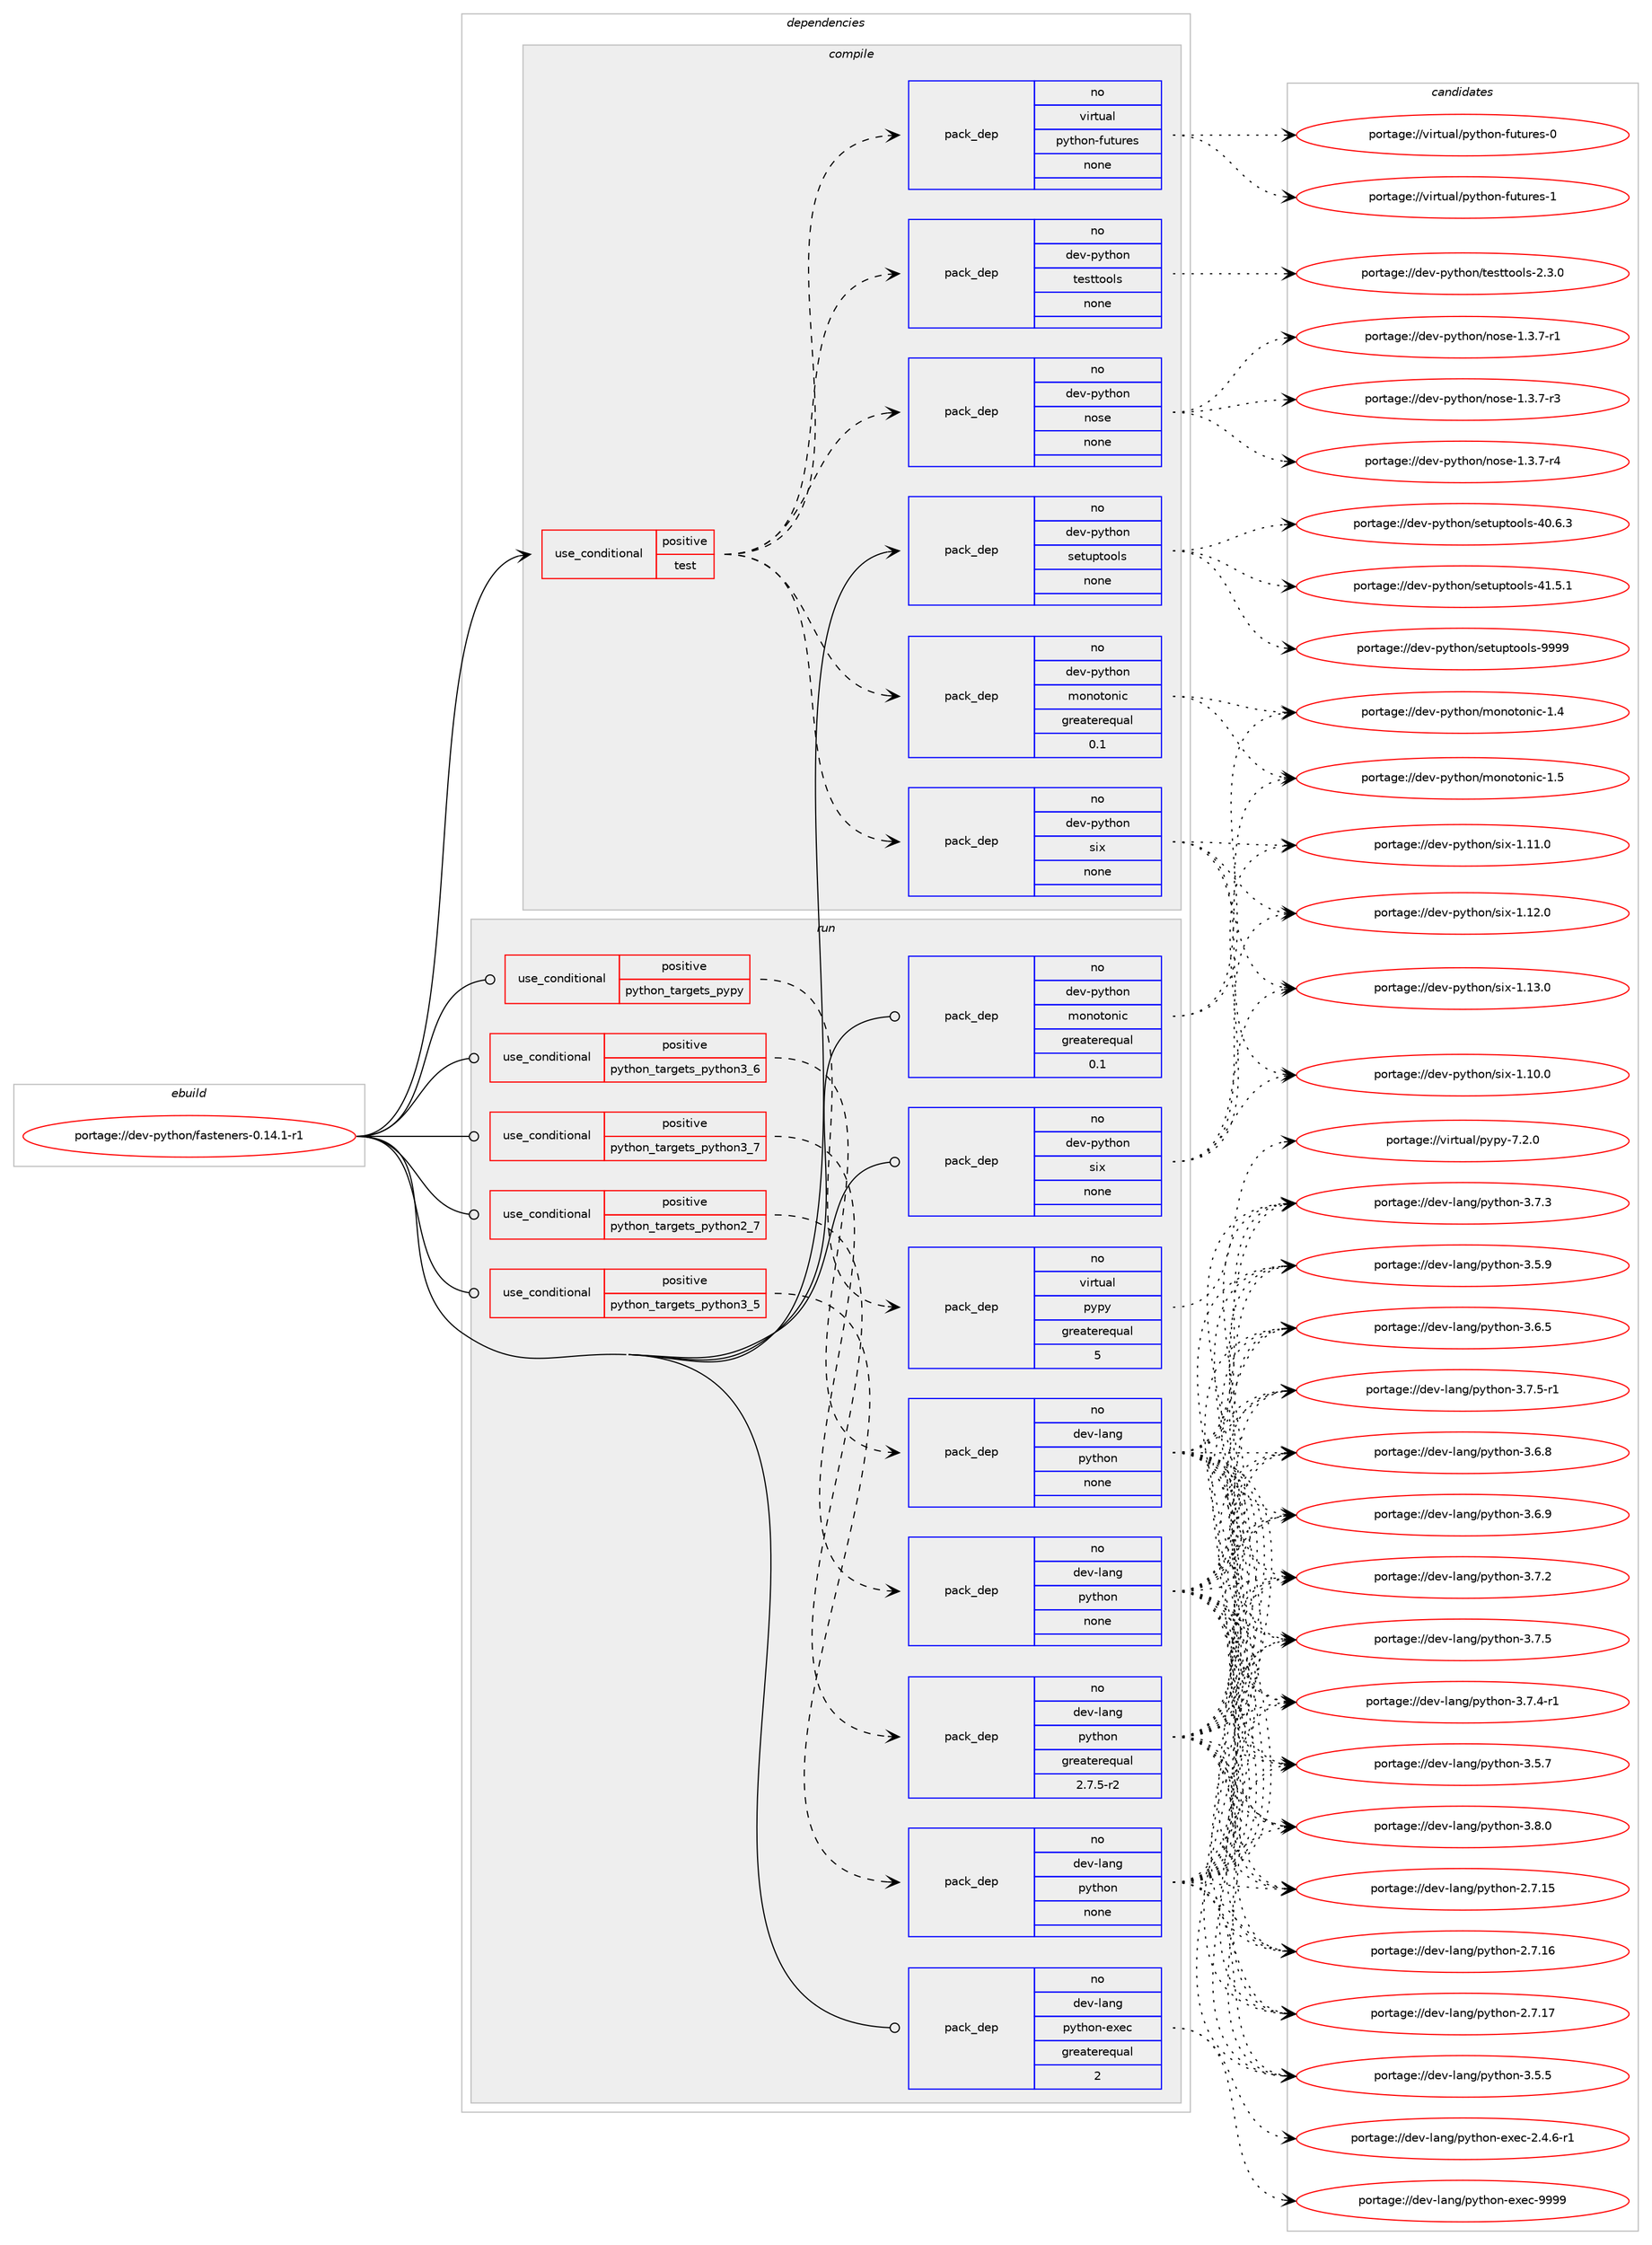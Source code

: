digraph prolog {

# *************
# Graph options
# *************

newrank=true;
concentrate=true;
compound=true;
graph [rankdir=LR,fontname=Helvetica,fontsize=10,ranksep=1.5];#, ranksep=2.5, nodesep=0.2];
edge  [arrowhead=vee];
node  [fontname=Helvetica,fontsize=10];

# **********
# The ebuild
# **********

subgraph cluster_leftcol {
color=gray;
rank=same;
label=<<i>ebuild</i>>;
id [label="portage://dev-python/fasteners-0.14.1-r1", color=red, width=4, href="../dev-python/fasteners-0.14.1-r1.svg"];
}

# ****************
# The dependencies
# ****************

subgraph cluster_midcol {
color=gray;
label=<<i>dependencies</i>>;
subgraph cluster_compile {
fillcolor="#eeeeee";
style=filled;
label=<<i>compile</i>>;
subgraph cond28389 {
dependency138704 [label=<<TABLE BORDER="0" CELLBORDER="1" CELLSPACING="0" CELLPADDING="4"><TR><TD ROWSPAN="3" CELLPADDING="10">use_conditional</TD></TR><TR><TD>positive</TD></TR><TR><TD>test</TD></TR></TABLE>>, shape=none, color=red];
subgraph pack106997 {
dependency138705 [label=<<TABLE BORDER="0" CELLBORDER="1" CELLSPACING="0" CELLPADDING="4" WIDTH="220"><TR><TD ROWSPAN="6" CELLPADDING="30">pack_dep</TD></TR><TR><TD WIDTH="110">no</TD></TR><TR><TD>dev-python</TD></TR><TR><TD>monotonic</TD></TR><TR><TD>greaterequal</TD></TR><TR><TD>0.1</TD></TR></TABLE>>, shape=none, color=blue];
}
dependency138704:e -> dependency138705:w [weight=20,style="dashed",arrowhead="vee"];
subgraph pack106998 {
dependency138706 [label=<<TABLE BORDER="0" CELLBORDER="1" CELLSPACING="0" CELLPADDING="4" WIDTH="220"><TR><TD ROWSPAN="6" CELLPADDING="30">pack_dep</TD></TR><TR><TD WIDTH="110">no</TD></TR><TR><TD>dev-python</TD></TR><TR><TD>six</TD></TR><TR><TD>none</TD></TR><TR><TD></TD></TR></TABLE>>, shape=none, color=blue];
}
dependency138704:e -> dependency138706:w [weight=20,style="dashed",arrowhead="vee"];
subgraph pack106999 {
dependency138707 [label=<<TABLE BORDER="0" CELLBORDER="1" CELLSPACING="0" CELLPADDING="4" WIDTH="220"><TR><TD ROWSPAN="6" CELLPADDING="30">pack_dep</TD></TR><TR><TD WIDTH="110">no</TD></TR><TR><TD>dev-python</TD></TR><TR><TD>nose</TD></TR><TR><TD>none</TD></TR><TR><TD></TD></TR></TABLE>>, shape=none, color=blue];
}
dependency138704:e -> dependency138707:w [weight=20,style="dashed",arrowhead="vee"];
subgraph pack107000 {
dependency138708 [label=<<TABLE BORDER="0" CELLBORDER="1" CELLSPACING="0" CELLPADDING="4" WIDTH="220"><TR><TD ROWSPAN="6" CELLPADDING="30">pack_dep</TD></TR><TR><TD WIDTH="110">no</TD></TR><TR><TD>dev-python</TD></TR><TR><TD>testtools</TD></TR><TR><TD>none</TD></TR><TR><TD></TD></TR></TABLE>>, shape=none, color=blue];
}
dependency138704:e -> dependency138708:w [weight=20,style="dashed",arrowhead="vee"];
subgraph pack107001 {
dependency138709 [label=<<TABLE BORDER="0" CELLBORDER="1" CELLSPACING="0" CELLPADDING="4" WIDTH="220"><TR><TD ROWSPAN="6" CELLPADDING="30">pack_dep</TD></TR><TR><TD WIDTH="110">no</TD></TR><TR><TD>virtual</TD></TR><TR><TD>python-futures</TD></TR><TR><TD>none</TD></TR><TR><TD></TD></TR></TABLE>>, shape=none, color=blue];
}
dependency138704:e -> dependency138709:w [weight=20,style="dashed",arrowhead="vee"];
}
id:e -> dependency138704:w [weight=20,style="solid",arrowhead="vee"];
subgraph pack107002 {
dependency138710 [label=<<TABLE BORDER="0" CELLBORDER="1" CELLSPACING="0" CELLPADDING="4" WIDTH="220"><TR><TD ROWSPAN="6" CELLPADDING="30">pack_dep</TD></TR><TR><TD WIDTH="110">no</TD></TR><TR><TD>dev-python</TD></TR><TR><TD>setuptools</TD></TR><TR><TD>none</TD></TR><TR><TD></TD></TR></TABLE>>, shape=none, color=blue];
}
id:e -> dependency138710:w [weight=20,style="solid",arrowhead="vee"];
}
subgraph cluster_compileandrun {
fillcolor="#eeeeee";
style=filled;
label=<<i>compile and run</i>>;
}
subgraph cluster_run {
fillcolor="#eeeeee";
style=filled;
label=<<i>run</i>>;
subgraph cond28390 {
dependency138711 [label=<<TABLE BORDER="0" CELLBORDER="1" CELLSPACING="0" CELLPADDING="4"><TR><TD ROWSPAN="3" CELLPADDING="10">use_conditional</TD></TR><TR><TD>positive</TD></TR><TR><TD>python_targets_pypy</TD></TR></TABLE>>, shape=none, color=red];
subgraph pack107003 {
dependency138712 [label=<<TABLE BORDER="0" CELLBORDER="1" CELLSPACING="0" CELLPADDING="4" WIDTH="220"><TR><TD ROWSPAN="6" CELLPADDING="30">pack_dep</TD></TR><TR><TD WIDTH="110">no</TD></TR><TR><TD>virtual</TD></TR><TR><TD>pypy</TD></TR><TR><TD>greaterequal</TD></TR><TR><TD>5</TD></TR></TABLE>>, shape=none, color=blue];
}
dependency138711:e -> dependency138712:w [weight=20,style="dashed",arrowhead="vee"];
}
id:e -> dependency138711:w [weight=20,style="solid",arrowhead="odot"];
subgraph cond28391 {
dependency138713 [label=<<TABLE BORDER="0" CELLBORDER="1" CELLSPACING="0" CELLPADDING="4"><TR><TD ROWSPAN="3" CELLPADDING="10">use_conditional</TD></TR><TR><TD>positive</TD></TR><TR><TD>python_targets_python2_7</TD></TR></TABLE>>, shape=none, color=red];
subgraph pack107004 {
dependency138714 [label=<<TABLE BORDER="0" CELLBORDER="1" CELLSPACING="0" CELLPADDING="4" WIDTH="220"><TR><TD ROWSPAN="6" CELLPADDING="30">pack_dep</TD></TR><TR><TD WIDTH="110">no</TD></TR><TR><TD>dev-lang</TD></TR><TR><TD>python</TD></TR><TR><TD>greaterequal</TD></TR><TR><TD>2.7.5-r2</TD></TR></TABLE>>, shape=none, color=blue];
}
dependency138713:e -> dependency138714:w [weight=20,style="dashed",arrowhead="vee"];
}
id:e -> dependency138713:w [weight=20,style="solid",arrowhead="odot"];
subgraph cond28392 {
dependency138715 [label=<<TABLE BORDER="0" CELLBORDER="1" CELLSPACING="0" CELLPADDING="4"><TR><TD ROWSPAN="3" CELLPADDING="10">use_conditional</TD></TR><TR><TD>positive</TD></TR><TR><TD>python_targets_python3_5</TD></TR></TABLE>>, shape=none, color=red];
subgraph pack107005 {
dependency138716 [label=<<TABLE BORDER="0" CELLBORDER="1" CELLSPACING="0" CELLPADDING="4" WIDTH="220"><TR><TD ROWSPAN="6" CELLPADDING="30">pack_dep</TD></TR><TR><TD WIDTH="110">no</TD></TR><TR><TD>dev-lang</TD></TR><TR><TD>python</TD></TR><TR><TD>none</TD></TR><TR><TD></TD></TR></TABLE>>, shape=none, color=blue];
}
dependency138715:e -> dependency138716:w [weight=20,style="dashed",arrowhead="vee"];
}
id:e -> dependency138715:w [weight=20,style="solid",arrowhead="odot"];
subgraph cond28393 {
dependency138717 [label=<<TABLE BORDER="0" CELLBORDER="1" CELLSPACING="0" CELLPADDING="4"><TR><TD ROWSPAN="3" CELLPADDING="10">use_conditional</TD></TR><TR><TD>positive</TD></TR><TR><TD>python_targets_python3_6</TD></TR></TABLE>>, shape=none, color=red];
subgraph pack107006 {
dependency138718 [label=<<TABLE BORDER="0" CELLBORDER="1" CELLSPACING="0" CELLPADDING="4" WIDTH="220"><TR><TD ROWSPAN="6" CELLPADDING="30">pack_dep</TD></TR><TR><TD WIDTH="110">no</TD></TR><TR><TD>dev-lang</TD></TR><TR><TD>python</TD></TR><TR><TD>none</TD></TR><TR><TD></TD></TR></TABLE>>, shape=none, color=blue];
}
dependency138717:e -> dependency138718:w [weight=20,style="dashed",arrowhead="vee"];
}
id:e -> dependency138717:w [weight=20,style="solid",arrowhead="odot"];
subgraph cond28394 {
dependency138719 [label=<<TABLE BORDER="0" CELLBORDER="1" CELLSPACING="0" CELLPADDING="4"><TR><TD ROWSPAN="3" CELLPADDING="10">use_conditional</TD></TR><TR><TD>positive</TD></TR><TR><TD>python_targets_python3_7</TD></TR></TABLE>>, shape=none, color=red];
subgraph pack107007 {
dependency138720 [label=<<TABLE BORDER="0" CELLBORDER="1" CELLSPACING="0" CELLPADDING="4" WIDTH="220"><TR><TD ROWSPAN="6" CELLPADDING="30">pack_dep</TD></TR><TR><TD WIDTH="110">no</TD></TR><TR><TD>dev-lang</TD></TR><TR><TD>python</TD></TR><TR><TD>none</TD></TR><TR><TD></TD></TR></TABLE>>, shape=none, color=blue];
}
dependency138719:e -> dependency138720:w [weight=20,style="dashed",arrowhead="vee"];
}
id:e -> dependency138719:w [weight=20,style="solid",arrowhead="odot"];
subgraph pack107008 {
dependency138721 [label=<<TABLE BORDER="0" CELLBORDER="1" CELLSPACING="0" CELLPADDING="4" WIDTH="220"><TR><TD ROWSPAN="6" CELLPADDING="30">pack_dep</TD></TR><TR><TD WIDTH="110">no</TD></TR><TR><TD>dev-lang</TD></TR><TR><TD>python-exec</TD></TR><TR><TD>greaterequal</TD></TR><TR><TD>2</TD></TR></TABLE>>, shape=none, color=blue];
}
id:e -> dependency138721:w [weight=20,style="solid",arrowhead="odot"];
subgraph pack107009 {
dependency138722 [label=<<TABLE BORDER="0" CELLBORDER="1" CELLSPACING="0" CELLPADDING="4" WIDTH="220"><TR><TD ROWSPAN="6" CELLPADDING="30">pack_dep</TD></TR><TR><TD WIDTH="110">no</TD></TR><TR><TD>dev-python</TD></TR><TR><TD>monotonic</TD></TR><TR><TD>greaterequal</TD></TR><TR><TD>0.1</TD></TR></TABLE>>, shape=none, color=blue];
}
id:e -> dependency138722:w [weight=20,style="solid",arrowhead="odot"];
subgraph pack107010 {
dependency138723 [label=<<TABLE BORDER="0" CELLBORDER="1" CELLSPACING="0" CELLPADDING="4" WIDTH="220"><TR><TD ROWSPAN="6" CELLPADDING="30">pack_dep</TD></TR><TR><TD WIDTH="110">no</TD></TR><TR><TD>dev-python</TD></TR><TR><TD>six</TD></TR><TR><TD>none</TD></TR><TR><TD></TD></TR></TABLE>>, shape=none, color=blue];
}
id:e -> dependency138723:w [weight=20,style="solid",arrowhead="odot"];
}
}

# **************
# The candidates
# **************

subgraph cluster_choices {
rank=same;
color=gray;
label=<<i>candidates</i>>;

subgraph choice106997 {
color=black;
nodesep=1;
choiceportage10010111845112121116104111110471091111101111161111101059945494652 [label="portage://dev-python/monotonic-1.4", color=red, width=4,href="../dev-python/monotonic-1.4.svg"];
choiceportage10010111845112121116104111110471091111101111161111101059945494653 [label="portage://dev-python/monotonic-1.5", color=red, width=4,href="../dev-python/monotonic-1.5.svg"];
dependency138705:e -> choiceportage10010111845112121116104111110471091111101111161111101059945494652:w [style=dotted,weight="100"];
dependency138705:e -> choiceportage10010111845112121116104111110471091111101111161111101059945494653:w [style=dotted,weight="100"];
}
subgraph choice106998 {
color=black;
nodesep=1;
choiceportage100101118451121211161041111104711510512045494649484648 [label="portage://dev-python/six-1.10.0", color=red, width=4,href="../dev-python/six-1.10.0.svg"];
choiceportage100101118451121211161041111104711510512045494649494648 [label="portage://dev-python/six-1.11.0", color=red, width=4,href="../dev-python/six-1.11.0.svg"];
choiceportage100101118451121211161041111104711510512045494649504648 [label="portage://dev-python/six-1.12.0", color=red, width=4,href="../dev-python/six-1.12.0.svg"];
choiceportage100101118451121211161041111104711510512045494649514648 [label="portage://dev-python/six-1.13.0", color=red, width=4,href="../dev-python/six-1.13.0.svg"];
dependency138706:e -> choiceportage100101118451121211161041111104711510512045494649484648:w [style=dotted,weight="100"];
dependency138706:e -> choiceportage100101118451121211161041111104711510512045494649494648:w [style=dotted,weight="100"];
dependency138706:e -> choiceportage100101118451121211161041111104711510512045494649504648:w [style=dotted,weight="100"];
dependency138706:e -> choiceportage100101118451121211161041111104711510512045494649514648:w [style=dotted,weight="100"];
}
subgraph choice106999 {
color=black;
nodesep=1;
choiceportage10010111845112121116104111110471101111151014549465146554511449 [label="portage://dev-python/nose-1.3.7-r1", color=red, width=4,href="../dev-python/nose-1.3.7-r1.svg"];
choiceportage10010111845112121116104111110471101111151014549465146554511451 [label="portage://dev-python/nose-1.3.7-r3", color=red, width=4,href="../dev-python/nose-1.3.7-r3.svg"];
choiceportage10010111845112121116104111110471101111151014549465146554511452 [label="portage://dev-python/nose-1.3.7-r4", color=red, width=4,href="../dev-python/nose-1.3.7-r4.svg"];
dependency138707:e -> choiceportage10010111845112121116104111110471101111151014549465146554511449:w [style=dotted,weight="100"];
dependency138707:e -> choiceportage10010111845112121116104111110471101111151014549465146554511451:w [style=dotted,weight="100"];
dependency138707:e -> choiceportage10010111845112121116104111110471101111151014549465146554511452:w [style=dotted,weight="100"];
}
subgraph choice107000 {
color=black;
nodesep=1;
choiceportage1001011184511212111610411111047116101115116116111111108115455046514648 [label="portage://dev-python/testtools-2.3.0", color=red, width=4,href="../dev-python/testtools-2.3.0.svg"];
dependency138708:e -> choiceportage1001011184511212111610411111047116101115116116111111108115455046514648:w [style=dotted,weight="100"];
}
subgraph choice107001 {
color=black;
nodesep=1;
choiceportage1181051141161179710847112121116104111110451021171161171141011154548 [label="portage://virtual/python-futures-0", color=red, width=4,href="../virtual/python-futures-0.svg"];
choiceportage1181051141161179710847112121116104111110451021171161171141011154549 [label="portage://virtual/python-futures-1", color=red, width=4,href="../virtual/python-futures-1.svg"];
dependency138709:e -> choiceportage1181051141161179710847112121116104111110451021171161171141011154548:w [style=dotted,weight="100"];
dependency138709:e -> choiceportage1181051141161179710847112121116104111110451021171161171141011154549:w [style=dotted,weight="100"];
}
subgraph choice107002 {
color=black;
nodesep=1;
choiceportage100101118451121211161041111104711510111611711211611111110811545524846544651 [label="portage://dev-python/setuptools-40.6.3", color=red, width=4,href="../dev-python/setuptools-40.6.3.svg"];
choiceportage100101118451121211161041111104711510111611711211611111110811545524946534649 [label="portage://dev-python/setuptools-41.5.1", color=red, width=4,href="../dev-python/setuptools-41.5.1.svg"];
choiceportage10010111845112121116104111110471151011161171121161111111081154557575757 [label="portage://dev-python/setuptools-9999", color=red, width=4,href="../dev-python/setuptools-9999.svg"];
dependency138710:e -> choiceportage100101118451121211161041111104711510111611711211611111110811545524846544651:w [style=dotted,weight="100"];
dependency138710:e -> choiceportage100101118451121211161041111104711510111611711211611111110811545524946534649:w [style=dotted,weight="100"];
dependency138710:e -> choiceportage10010111845112121116104111110471151011161171121161111111081154557575757:w [style=dotted,weight="100"];
}
subgraph choice107003 {
color=black;
nodesep=1;
choiceportage1181051141161179710847112121112121455546504648 [label="portage://virtual/pypy-7.2.0", color=red, width=4,href="../virtual/pypy-7.2.0.svg"];
dependency138712:e -> choiceportage1181051141161179710847112121112121455546504648:w [style=dotted,weight="100"];
}
subgraph choice107004 {
color=black;
nodesep=1;
choiceportage10010111845108971101034711212111610411111045504655464953 [label="portage://dev-lang/python-2.7.15", color=red, width=4,href="../dev-lang/python-2.7.15.svg"];
choiceportage10010111845108971101034711212111610411111045504655464954 [label="portage://dev-lang/python-2.7.16", color=red, width=4,href="../dev-lang/python-2.7.16.svg"];
choiceportage10010111845108971101034711212111610411111045504655464955 [label="portage://dev-lang/python-2.7.17", color=red, width=4,href="../dev-lang/python-2.7.17.svg"];
choiceportage100101118451089711010347112121116104111110455146534653 [label="portage://dev-lang/python-3.5.5", color=red, width=4,href="../dev-lang/python-3.5.5.svg"];
choiceportage100101118451089711010347112121116104111110455146534655 [label="portage://dev-lang/python-3.5.7", color=red, width=4,href="../dev-lang/python-3.5.7.svg"];
choiceportage100101118451089711010347112121116104111110455146534657 [label="portage://dev-lang/python-3.5.9", color=red, width=4,href="../dev-lang/python-3.5.9.svg"];
choiceportage100101118451089711010347112121116104111110455146544653 [label="portage://dev-lang/python-3.6.5", color=red, width=4,href="../dev-lang/python-3.6.5.svg"];
choiceportage100101118451089711010347112121116104111110455146544656 [label="portage://dev-lang/python-3.6.8", color=red, width=4,href="../dev-lang/python-3.6.8.svg"];
choiceportage100101118451089711010347112121116104111110455146544657 [label="portage://dev-lang/python-3.6.9", color=red, width=4,href="../dev-lang/python-3.6.9.svg"];
choiceportage100101118451089711010347112121116104111110455146554650 [label="portage://dev-lang/python-3.7.2", color=red, width=4,href="../dev-lang/python-3.7.2.svg"];
choiceportage100101118451089711010347112121116104111110455146554651 [label="portage://dev-lang/python-3.7.3", color=red, width=4,href="../dev-lang/python-3.7.3.svg"];
choiceportage1001011184510897110103471121211161041111104551465546524511449 [label="portage://dev-lang/python-3.7.4-r1", color=red, width=4,href="../dev-lang/python-3.7.4-r1.svg"];
choiceportage100101118451089711010347112121116104111110455146554653 [label="portage://dev-lang/python-3.7.5", color=red, width=4,href="../dev-lang/python-3.7.5.svg"];
choiceportage1001011184510897110103471121211161041111104551465546534511449 [label="portage://dev-lang/python-3.7.5-r1", color=red, width=4,href="../dev-lang/python-3.7.5-r1.svg"];
choiceportage100101118451089711010347112121116104111110455146564648 [label="portage://dev-lang/python-3.8.0", color=red, width=4,href="../dev-lang/python-3.8.0.svg"];
dependency138714:e -> choiceportage10010111845108971101034711212111610411111045504655464953:w [style=dotted,weight="100"];
dependency138714:e -> choiceportage10010111845108971101034711212111610411111045504655464954:w [style=dotted,weight="100"];
dependency138714:e -> choiceportage10010111845108971101034711212111610411111045504655464955:w [style=dotted,weight="100"];
dependency138714:e -> choiceportage100101118451089711010347112121116104111110455146534653:w [style=dotted,weight="100"];
dependency138714:e -> choiceportage100101118451089711010347112121116104111110455146534655:w [style=dotted,weight="100"];
dependency138714:e -> choiceportage100101118451089711010347112121116104111110455146534657:w [style=dotted,weight="100"];
dependency138714:e -> choiceportage100101118451089711010347112121116104111110455146544653:w [style=dotted,weight="100"];
dependency138714:e -> choiceportage100101118451089711010347112121116104111110455146544656:w [style=dotted,weight="100"];
dependency138714:e -> choiceportage100101118451089711010347112121116104111110455146544657:w [style=dotted,weight="100"];
dependency138714:e -> choiceportage100101118451089711010347112121116104111110455146554650:w [style=dotted,weight="100"];
dependency138714:e -> choiceportage100101118451089711010347112121116104111110455146554651:w [style=dotted,weight="100"];
dependency138714:e -> choiceportage1001011184510897110103471121211161041111104551465546524511449:w [style=dotted,weight="100"];
dependency138714:e -> choiceportage100101118451089711010347112121116104111110455146554653:w [style=dotted,weight="100"];
dependency138714:e -> choiceportage1001011184510897110103471121211161041111104551465546534511449:w [style=dotted,weight="100"];
dependency138714:e -> choiceportage100101118451089711010347112121116104111110455146564648:w [style=dotted,weight="100"];
}
subgraph choice107005 {
color=black;
nodesep=1;
choiceportage10010111845108971101034711212111610411111045504655464953 [label="portage://dev-lang/python-2.7.15", color=red, width=4,href="../dev-lang/python-2.7.15.svg"];
choiceportage10010111845108971101034711212111610411111045504655464954 [label="portage://dev-lang/python-2.7.16", color=red, width=4,href="../dev-lang/python-2.7.16.svg"];
choiceportage10010111845108971101034711212111610411111045504655464955 [label="portage://dev-lang/python-2.7.17", color=red, width=4,href="../dev-lang/python-2.7.17.svg"];
choiceportage100101118451089711010347112121116104111110455146534653 [label="portage://dev-lang/python-3.5.5", color=red, width=4,href="../dev-lang/python-3.5.5.svg"];
choiceportage100101118451089711010347112121116104111110455146534655 [label="portage://dev-lang/python-3.5.7", color=red, width=4,href="../dev-lang/python-3.5.7.svg"];
choiceportage100101118451089711010347112121116104111110455146534657 [label="portage://dev-lang/python-3.5.9", color=red, width=4,href="../dev-lang/python-3.5.9.svg"];
choiceportage100101118451089711010347112121116104111110455146544653 [label="portage://dev-lang/python-3.6.5", color=red, width=4,href="../dev-lang/python-3.6.5.svg"];
choiceportage100101118451089711010347112121116104111110455146544656 [label="portage://dev-lang/python-3.6.8", color=red, width=4,href="../dev-lang/python-3.6.8.svg"];
choiceportage100101118451089711010347112121116104111110455146544657 [label="portage://dev-lang/python-3.6.9", color=red, width=4,href="../dev-lang/python-3.6.9.svg"];
choiceportage100101118451089711010347112121116104111110455146554650 [label="portage://dev-lang/python-3.7.2", color=red, width=4,href="../dev-lang/python-3.7.2.svg"];
choiceportage100101118451089711010347112121116104111110455146554651 [label="portage://dev-lang/python-3.7.3", color=red, width=4,href="../dev-lang/python-3.7.3.svg"];
choiceportage1001011184510897110103471121211161041111104551465546524511449 [label="portage://dev-lang/python-3.7.4-r1", color=red, width=4,href="../dev-lang/python-3.7.4-r1.svg"];
choiceportage100101118451089711010347112121116104111110455146554653 [label="portage://dev-lang/python-3.7.5", color=red, width=4,href="../dev-lang/python-3.7.5.svg"];
choiceportage1001011184510897110103471121211161041111104551465546534511449 [label="portage://dev-lang/python-3.7.5-r1", color=red, width=4,href="../dev-lang/python-3.7.5-r1.svg"];
choiceportage100101118451089711010347112121116104111110455146564648 [label="portage://dev-lang/python-3.8.0", color=red, width=4,href="../dev-lang/python-3.8.0.svg"];
dependency138716:e -> choiceportage10010111845108971101034711212111610411111045504655464953:w [style=dotted,weight="100"];
dependency138716:e -> choiceportage10010111845108971101034711212111610411111045504655464954:w [style=dotted,weight="100"];
dependency138716:e -> choiceportage10010111845108971101034711212111610411111045504655464955:w [style=dotted,weight="100"];
dependency138716:e -> choiceportage100101118451089711010347112121116104111110455146534653:w [style=dotted,weight="100"];
dependency138716:e -> choiceportage100101118451089711010347112121116104111110455146534655:w [style=dotted,weight="100"];
dependency138716:e -> choiceportage100101118451089711010347112121116104111110455146534657:w [style=dotted,weight="100"];
dependency138716:e -> choiceportage100101118451089711010347112121116104111110455146544653:w [style=dotted,weight="100"];
dependency138716:e -> choiceportage100101118451089711010347112121116104111110455146544656:w [style=dotted,weight="100"];
dependency138716:e -> choiceportage100101118451089711010347112121116104111110455146544657:w [style=dotted,weight="100"];
dependency138716:e -> choiceportage100101118451089711010347112121116104111110455146554650:w [style=dotted,weight="100"];
dependency138716:e -> choiceportage100101118451089711010347112121116104111110455146554651:w [style=dotted,weight="100"];
dependency138716:e -> choiceportage1001011184510897110103471121211161041111104551465546524511449:w [style=dotted,weight="100"];
dependency138716:e -> choiceportage100101118451089711010347112121116104111110455146554653:w [style=dotted,weight="100"];
dependency138716:e -> choiceportage1001011184510897110103471121211161041111104551465546534511449:w [style=dotted,weight="100"];
dependency138716:e -> choiceportage100101118451089711010347112121116104111110455146564648:w [style=dotted,weight="100"];
}
subgraph choice107006 {
color=black;
nodesep=1;
choiceportage10010111845108971101034711212111610411111045504655464953 [label="portage://dev-lang/python-2.7.15", color=red, width=4,href="../dev-lang/python-2.7.15.svg"];
choiceportage10010111845108971101034711212111610411111045504655464954 [label="portage://dev-lang/python-2.7.16", color=red, width=4,href="../dev-lang/python-2.7.16.svg"];
choiceportage10010111845108971101034711212111610411111045504655464955 [label="portage://dev-lang/python-2.7.17", color=red, width=4,href="../dev-lang/python-2.7.17.svg"];
choiceportage100101118451089711010347112121116104111110455146534653 [label="portage://dev-lang/python-3.5.5", color=red, width=4,href="../dev-lang/python-3.5.5.svg"];
choiceportage100101118451089711010347112121116104111110455146534655 [label="portage://dev-lang/python-3.5.7", color=red, width=4,href="../dev-lang/python-3.5.7.svg"];
choiceportage100101118451089711010347112121116104111110455146534657 [label="portage://dev-lang/python-3.5.9", color=red, width=4,href="../dev-lang/python-3.5.9.svg"];
choiceportage100101118451089711010347112121116104111110455146544653 [label="portage://dev-lang/python-3.6.5", color=red, width=4,href="../dev-lang/python-3.6.5.svg"];
choiceportage100101118451089711010347112121116104111110455146544656 [label="portage://dev-lang/python-3.6.8", color=red, width=4,href="../dev-lang/python-3.6.8.svg"];
choiceportage100101118451089711010347112121116104111110455146544657 [label="portage://dev-lang/python-3.6.9", color=red, width=4,href="../dev-lang/python-3.6.9.svg"];
choiceportage100101118451089711010347112121116104111110455146554650 [label="portage://dev-lang/python-3.7.2", color=red, width=4,href="../dev-lang/python-3.7.2.svg"];
choiceportage100101118451089711010347112121116104111110455146554651 [label="portage://dev-lang/python-3.7.3", color=red, width=4,href="../dev-lang/python-3.7.3.svg"];
choiceportage1001011184510897110103471121211161041111104551465546524511449 [label="portage://dev-lang/python-3.7.4-r1", color=red, width=4,href="../dev-lang/python-3.7.4-r1.svg"];
choiceportage100101118451089711010347112121116104111110455146554653 [label="portage://dev-lang/python-3.7.5", color=red, width=4,href="../dev-lang/python-3.7.5.svg"];
choiceportage1001011184510897110103471121211161041111104551465546534511449 [label="portage://dev-lang/python-3.7.5-r1", color=red, width=4,href="../dev-lang/python-3.7.5-r1.svg"];
choiceportage100101118451089711010347112121116104111110455146564648 [label="portage://dev-lang/python-3.8.0", color=red, width=4,href="../dev-lang/python-3.8.0.svg"];
dependency138718:e -> choiceportage10010111845108971101034711212111610411111045504655464953:w [style=dotted,weight="100"];
dependency138718:e -> choiceportage10010111845108971101034711212111610411111045504655464954:w [style=dotted,weight="100"];
dependency138718:e -> choiceportage10010111845108971101034711212111610411111045504655464955:w [style=dotted,weight="100"];
dependency138718:e -> choiceportage100101118451089711010347112121116104111110455146534653:w [style=dotted,weight="100"];
dependency138718:e -> choiceportage100101118451089711010347112121116104111110455146534655:w [style=dotted,weight="100"];
dependency138718:e -> choiceportage100101118451089711010347112121116104111110455146534657:w [style=dotted,weight="100"];
dependency138718:e -> choiceportage100101118451089711010347112121116104111110455146544653:w [style=dotted,weight="100"];
dependency138718:e -> choiceportage100101118451089711010347112121116104111110455146544656:w [style=dotted,weight="100"];
dependency138718:e -> choiceportage100101118451089711010347112121116104111110455146544657:w [style=dotted,weight="100"];
dependency138718:e -> choiceportage100101118451089711010347112121116104111110455146554650:w [style=dotted,weight="100"];
dependency138718:e -> choiceportage100101118451089711010347112121116104111110455146554651:w [style=dotted,weight="100"];
dependency138718:e -> choiceportage1001011184510897110103471121211161041111104551465546524511449:w [style=dotted,weight="100"];
dependency138718:e -> choiceportage100101118451089711010347112121116104111110455146554653:w [style=dotted,weight="100"];
dependency138718:e -> choiceportage1001011184510897110103471121211161041111104551465546534511449:w [style=dotted,weight="100"];
dependency138718:e -> choiceportage100101118451089711010347112121116104111110455146564648:w [style=dotted,weight="100"];
}
subgraph choice107007 {
color=black;
nodesep=1;
choiceportage10010111845108971101034711212111610411111045504655464953 [label="portage://dev-lang/python-2.7.15", color=red, width=4,href="../dev-lang/python-2.7.15.svg"];
choiceportage10010111845108971101034711212111610411111045504655464954 [label="portage://dev-lang/python-2.7.16", color=red, width=4,href="../dev-lang/python-2.7.16.svg"];
choiceportage10010111845108971101034711212111610411111045504655464955 [label="portage://dev-lang/python-2.7.17", color=red, width=4,href="../dev-lang/python-2.7.17.svg"];
choiceportage100101118451089711010347112121116104111110455146534653 [label="portage://dev-lang/python-3.5.5", color=red, width=4,href="../dev-lang/python-3.5.5.svg"];
choiceportage100101118451089711010347112121116104111110455146534655 [label="portage://dev-lang/python-3.5.7", color=red, width=4,href="../dev-lang/python-3.5.7.svg"];
choiceportage100101118451089711010347112121116104111110455146534657 [label="portage://dev-lang/python-3.5.9", color=red, width=4,href="../dev-lang/python-3.5.9.svg"];
choiceportage100101118451089711010347112121116104111110455146544653 [label="portage://dev-lang/python-3.6.5", color=red, width=4,href="../dev-lang/python-3.6.5.svg"];
choiceportage100101118451089711010347112121116104111110455146544656 [label="portage://dev-lang/python-3.6.8", color=red, width=4,href="../dev-lang/python-3.6.8.svg"];
choiceportage100101118451089711010347112121116104111110455146544657 [label="portage://dev-lang/python-3.6.9", color=red, width=4,href="../dev-lang/python-3.6.9.svg"];
choiceportage100101118451089711010347112121116104111110455146554650 [label="portage://dev-lang/python-3.7.2", color=red, width=4,href="../dev-lang/python-3.7.2.svg"];
choiceportage100101118451089711010347112121116104111110455146554651 [label="portage://dev-lang/python-3.7.3", color=red, width=4,href="../dev-lang/python-3.7.3.svg"];
choiceportage1001011184510897110103471121211161041111104551465546524511449 [label="portage://dev-lang/python-3.7.4-r1", color=red, width=4,href="../dev-lang/python-3.7.4-r1.svg"];
choiceportage100101118451089711010347112121116104111110455146554653 [label="portage://dev-lang/python-3.7.5", color=red, width=4,href="../dev-lang/python-3.7.5.svg"];
choiceportage1001011184510897110103471121211161041111104551465546534511449 [label="portage://dev-lang/python-3.7.5-r1", color=red, width=4,href="../dev-lang/python-3.7.5-r1.svg"];
choiceportage100101118451089711010347112121116104111110455146564648 [label="portage://dev-lang/python-3.8.0", color=red, width=4,href="../dev-lang/python-3.8.0.svg"];
dependency138720:e -> choiceportage10010111845108971101034711212111610411111045504655464953:w [style=dotted,weight="100"];
dependency138720:e -> choiceportage10010111845108971101034711212111610411111045504655464954:w [style=dotted,weight="100"];
dependency138720:e -> choiceportage10010111845108971101034711212111610411111045504655464955:w [style=dotted,weight="100"];
dependency138720:e -> choiceportage100101118451089711010347112121116104111110455146534653:w [style=dotted,weight="100"];
dependency138720:e -> choiceportage100101118451089711010347112121116104111110455146534655:w [style=dotted,weight="100"];
dependency138720:e -> choiceportage100101118451089711010347112121116104111110455146534657:w [style=dotted,weight="100"];
dependency138720:e -> choiceportage100101118451089711010347112121116104111110455146544653:w [style=dotted,weight="100"];
dependency138720:e -> choiceportage100101118451089711010347112121116104111110455146544656:w [style=dotted,weight="100"];
dependency138720:e -> choiceportage100101118451089711010347112121116104111110455146544657:w [style=dotted,weight="100"];
dependency138720:e -> choiceportage100101118451089711010347112121116104111110455146554650:w [style=dotted,weight="100"];
dependency138720:e -> choiceportage100101118451089711010347112121116104111110455146554651:w [style=dotted,weight="100"];
dependency138720:e -> choiceportage1001011184510897110103471121211161041111104551465546524511449:w [style=dotted,weight="100"];
dependency138720:e -> choiceportage100101118451089711010347112121116104111110455146554653:w [style=dotted,weight="100"];
dependency138720:e -> choiceportage1001011184510897110103471121211161041111104551465546534511449:w [style=dotted,weight="100"];
dependency138720:e -> choiceportage100101118451089711010347112121116104111110455146564648:w [style=dotted,weight="100"];
}
subgraph choice107008 {
color=black;
nodesep=1;
choiceportage10010111845108971101034711212111610411111045101120101994550465246544511449 [label="portage://dev-lang/python-exec-2.4.6-r1", color=red, width=4,href="../dev-lang/python-exec-2.4.6-r1.svg"];
choiceportage10010111845108971101034711212111610411111045101120101994557575757 [label="portage://dev-lang/python-exec-9999", color=red, width=4,href="../dev-lang/python-exec-9999.svg"];
dependency138721:e -> choiceportage10010111845108971101034711212111610411111045101120101994550465246544511449:w [style=dotted,weight="100"];
dependency138721:e -> choiceportage10010111845108971101034711212111610411111045101120101994557575757:w [style=dotted,weight="100"];
}
subgraph choice107009 {
color=black;
nodesep=1;
choiceportage10010111845112121116104111110471091111101111161111101059945494652 [label="portage://dev-python/monotonic-1.4", color=red, width=4,href="../dev-python/monotonic-1.4.svg"];
choiceportage10010111845112121116104111110471091111101111161111101059945494653 [label="portage://dev-python/monotonic-1.5", color=red, width=4,href="../dev-python/monotonic-1.5.svg"];
dependency138722:e -> choiceportage10010111845112121116104111110471091111101111161111101059945494652:w [style=dotted,weight="100"];
dependency138722:e -> choiceportage10010111845112121116104111110471091111101111161111101059945494653:w [style=dotted,weight="100"];
}
subgraph choice107010 {
color=black;
nodesep=1;
choiceportage100101118451121211161041111104711510512045494649484648 [label="portage://dev-python/six-1.10.0", color=red, width=4,href="../dev-python/six-1.10.0.svg"];
choiceportage100101118451121211161041111104711510512045494649494648 [label="portage://dev-python/six-1.11.0", color=red, width=4,href="../dev-python/six-1.11.0.svg"];
choiceportage100101118451121211161041111104711510512045494649504648 [label="portage://dev-python/six-1.12.0", color=red, width=4,href="../dev-python/six-1.12.0.svg"];
choiceportage100101118451121211161041111104711510512045494649514648 [label="portage://dev-python/six-1.13.0", color=red, width=4,href="../dev-python/six-1.13.0.svg"];
dependency138723:e -> choiceportage100101118451121211161041111104711510512045494649484648:w [style=dotted,weight="100"];
dependency138723:e -> choiceportage100101118451121211161041111104711510512045494649494648:w [style=dotted,weight="100"];
dependency138723:e -> choiceportage100101118451121211161041111104711510512045494649504648:w [style=dotted,weight="100"];
dependency138723:e -> choiceportage100101118451121211161041111104711510512045494649514648:w [style=dotted,weight="100"];
}
}

}
